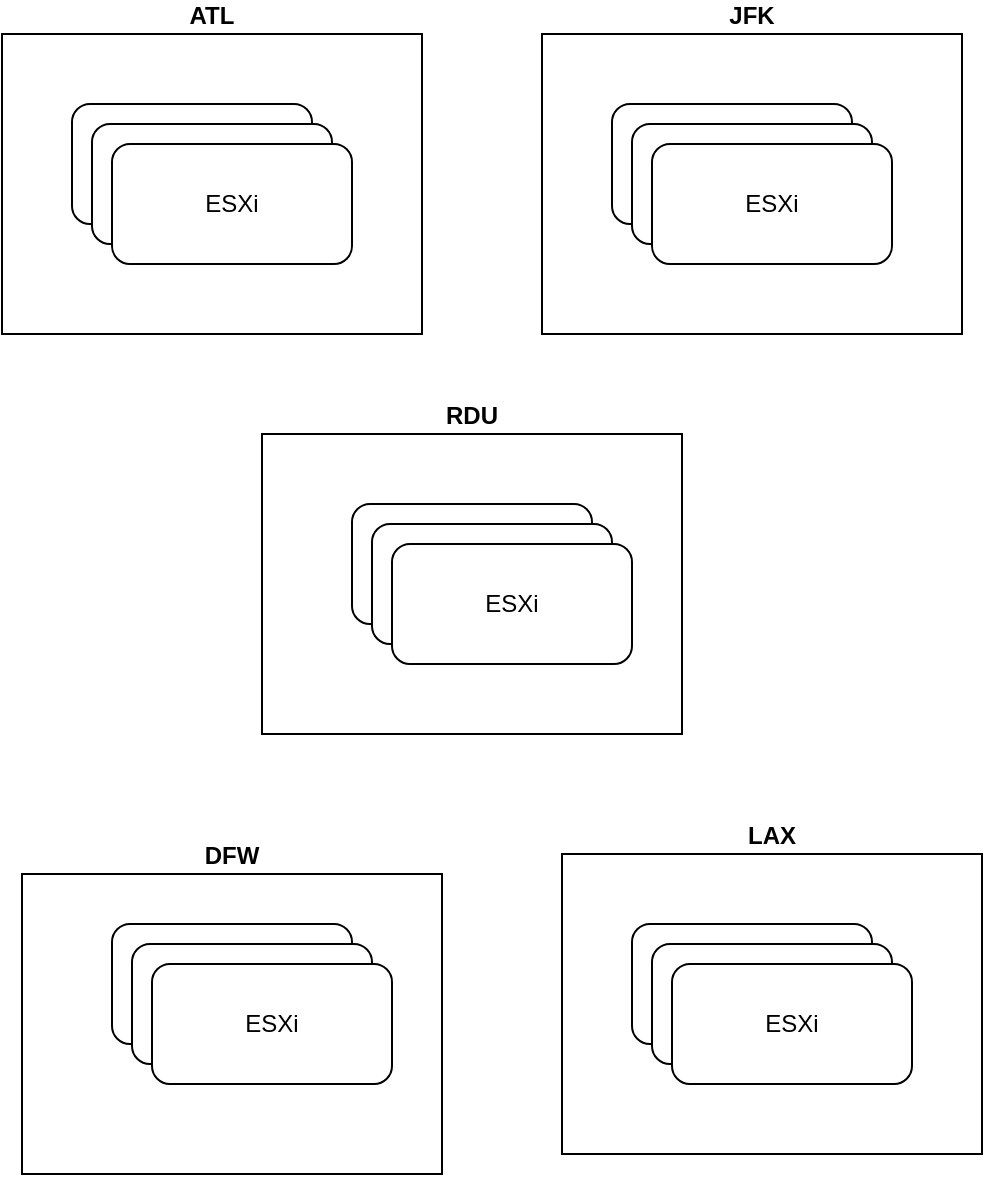 <mxfile version="16.6.4" type="github">
  <diagram id="SFhN1avuoICirvUGMh-_" name="Page-1">
    <mxGraphModel dx="786" dy="1129" grid="1" gridSize="10" guides="1" tooltips="1" connect="1" arrows="1" fold="1" page="1" pageScale="1" pageWidth="850" pageHeight="1100" math="0" shadow="0">
      <root>
        <mxCell id="0" />
        <mxCell id="1" parent="0" />
        <mxCell id="7lrIo7HgWKwE6py6VGCn-1" value="ESXi" style="rounded=1;whiteSpace=wrap;html=1;" parent="1" vertex="1">
          <mxGeometry x="180" y="320" width="120" height="60" as="geometry" />
        </mxCell>
        <mxCell id="7lrIo7HgWKwE6py6VGCn-2" value="ESXi" style="rounded=1;whiteSpace=wrap;html=1;" parent="1" vertex="1">
          <mxGeometry x="190" y="330" width="120" height="60" as="geometry" />
        </mxCell>
        <mxCell id="7lrIo7HgWKwE6py6VGCn-3" value="ESXi" style="rounded=1;whiteSpace=wrap;html=1;" parent="1" vertex="1">
          <mxGeometry x="200" y="340" width="120" height="60" as="geometry" />
        </mxCell>
        <mxCell id="7lrIo7HgWKwE6py6VGCn-4" value="ESXi" style="rounded=1;whiteSpace=wrap;html=1;" parent="1" vertex="1">
          <mxGeometry x="450" y="320" width="120" height="60" as="geometry" />
        </mxCell>
        <mxCell id="7lrIo7HgWKwE6py6VGCn-5" value="ESXi" style="rounded=1;whiteSpace=wrap;html=1;" parent="1" vertex="1">
          <mxGeometry x="460" y="330" width="120" height="60" as="geometry" />
        </mxCell>
        <mxCell id="7lrIo7HgWKwE6py6VGCn-6" value="ESXi" style="rounded=1;whiteSpace=wrap;html=1;" parent="1" vertex="1">
          <mxGeometry x="470" y="340" width="120" height="60" as="geometry" />
        </mxCell>
        <mxCell id="7lrIo7HgWKwE6py6VGCn-7" value="ESXi" style="rounded=1;whiteSpace=wrap;html=1;" parent="1" vertex="1">
          <mxGeometry x="200" y="730" width="120" height="60" as="geometry" />
        </mxCell>
        <mxCell id="7lrIo7HgWKwE6py6VGCn-8" value="ESXi" style="rounded=1;whiteSpace=wrap;html=1;" parent="1" vertex="1">
          <mxGeometry x="210" y="740" width="120" height="60" as="geometry" />
        </mxCell>
        <mxCell id="7lrIo7HgWKwE6py6VGCn-9" value="ESXi" style="rounded=1;whiteSpace=wrap;html=1;" parent="1" vertex="1">
          <mxGeometry x="220" y="750" width="120" height="60" as="geometry" />
        </mxCell>
        <mxCell id="7lrIo7HgWKwE6py6VGCn-10" value="ESXi" style="rounded=1;whiteSpace=wrap;html=1;" parent="1" vertex="1">
          <mxGeometry x="460" y="730" width="120" height="60" as="geometry" />
        </mxCell>
        <mxCell id="7lrIo7HgWKwE6py6VGCn-11" value="ESXi" style="rounded=1;whiteSpace=wrap;html=1;" parent="1" vertex="1">
          <mxGeometry x="470" y="740" width="120" height="60" as="geometry" />
        </mxCell>
        <mxCell id="7lrIo7HgWKwE6py6VGCn-12" value="ESXi" style="rounded=1;whiteSpace=wrap;html=1;" parent="1" vertex="1">
          <mxGeometry x="480" y="750" width="120" height="60" as="geometry" />
        </mxCell>
        <mxCell id="7lrIo7HgWKwE6py6VGCn-13" value="ESXi" style="rounded=1;whiteSpace=wrap;html=1;" parent="1" vertex="1">
          <mxGeometry x="320" y="520" width="120" height="60" as="geometry" />
        </mxCell>
        <mxCell id="7lrIo7HgWKwE6py6VGCn-14" value="ESXi" style="rounded=1;whiteSpace=wrap;html=1;" parent="1" vertex="1">
          <mxGeometry x="330" y="530" width="120" height="60" as="geometry" />
        </mxCell>
        <mxCell id="7lrIo7HgWKwE6py6VGCn-15" value="ESXi" style="rounded=1;whiteSpace=wrap;html=1;" parent="1" vertex="1">
          <mxGeometry x="340" y="540" width="120" height="60" as="geometry" />
        </mxCell>
        <mxCell id="7lrIo7HgWKwE6py6VGCn-18" value="&lt;b&gt;RDU&lt;/b&gt;" style="rounded=0;whiteSpace=wrap;html=1;fillColor=none;labelPadding=0;labelPosition=center;verticalLabelPosition=top;align=center;verticalAlign=bottom;" parent="1" vertex="1">
          <mxGeometry x="275" y="485" width="210" height="150" as="geometry" />
        </mxCell>
        <mxCell id="7lrIo7HgWKwE6py6VGCn-22" value="&lt;b&gt;ATL&lt;/b&gt;" style="rounded=0;whiteSpace=wrap;html=1;fillColor=none;labelPadding=0;labelPosition=center;verticalLabelPosition=top;align=center;verticalAlign=bottom;" parent="1" vertex="1">
          <mxGeometry x="145" y="285" width="210" height="150" as="geometry" />
        </mxCell>
        <mxCell id="7lrIo7HgWKwE6py6VGCn-23" value="&lt;b&gt;JFK&lt;/b&gt;" style="rounded=0;whiteSpace=wrap;html=1;fillColor=none;labelPadding=0;labelPosition=center;verticalLabelPosition=top;align=center;verticalAlign=bottom;" parent="1" vertex="1">
          <mxGeometry x="415" y="285" width="210" height="150" as="geometry" />
        </mxCell>
        <mxCell id="7lrIo7HgWKwE6py6VGCn-25" value="&lt;b&gt;DFW&lt;/b&gt;" style="rounded=0;whiteSpace=wrap;html=1;fillColor=none;labelPadding=0;labelPosition=center;verticalLabelPosition=top;align=center;verticalAlign=bottom;" parent="1" vertex="1">
          <mxGeometry x="155" y="705" width="210" height="150" as="geometry" />
        </mxCell>
        <mxCell id="7lrIo7HgWKwE6py6VGCn-28" value="&lt;b&gt;LAX&lt;/b&gt;" style="rounded=0;whiteSpace=wrap;html=1;fillColor=none;labelPadding=0;labelPosition=center;verticalLabelPosition=top;align=center;verticalAlign=bottom;" parent="1" vertex="1">
          <mxGeometry x="425" y="695" width="210" height="150" as="geometry" />
        </mxCell>
      </root>
    </mxGraphModel>
  </diagram>
</mxfile>
